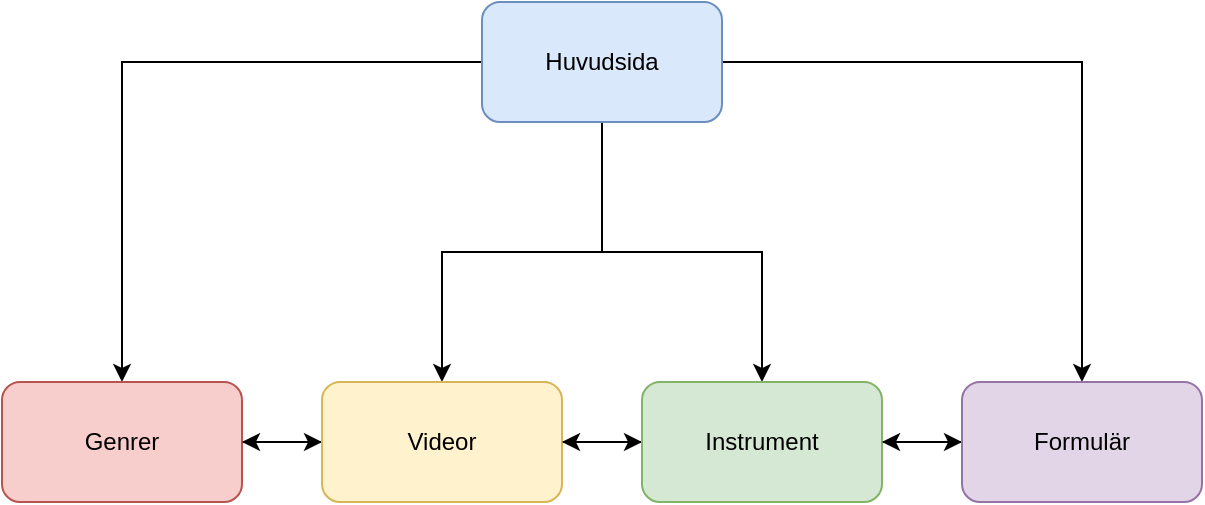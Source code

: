 <mxfile version="12.8.5" type="github"><diagram id="C5RBs43oDa-KdzZeNtuy" name="Page-1"><mxGraphModel dx="677" dy="408" grid="1" gridSize="10" guides="1" tooltips="1" connect="1" arrows="1" fold="1" page="1" pageScale="1" pageWidth="827" pageHeight="1169" math="0" shadow="0"><root><mxCell id="WIyWlLk6GJQsqaUBKTNV-0"/><mxCell id="WIyWlLk6GJQsqaUBKTNV-1" parent="WIyWlLk6GJQsqaUBKTNV-0"/><mxCell id="cqAp5py4LlZdozsXqPej-3" style="edgeStyle=orthogonalEdgeStyle;rounded=0;orthogonalLoop=1;jettySize=auto;html=1;entryX=0.5;entryY=0;entryDx=0;entryDy=0;" parent="WIyWlLk6GJQsqaUBKTNV-1" source="cqAp5py4LlZdozsXqPej-0" target="cqAp5py4LlZdozsXqPej-2" edge="1"><mxGeometry relative="1" as="geometry"/></mxCell><mxCell id="cqAp5py4LlZdozsXqPej-5" style="edgeStyle=orthogonalEdgeStyle;rounded=0;orthogonalLoop=1;jettySize=auto;html=1;exitX=0.5;exitY=1;exitDx=0;exitDy=0;entryX=0.5;entryY=0;entryDx=0;entryDy=0;" parent="WIyWlLk6GJQsqaUBKTNV-1" source="cqAp5py4LlZdozsXqPej-0" target="cqAp5py4LlZdozsXqPej-4" edge="1"><mxGeometry relative="1" as="geometry"/></mxCell><mxCell id="cqAp5py4LlZdozsXqPej-9" style="edgeStyle=orthogonalEdgeStyle;rounded=0;orthogonalLoop=1;jettySize=auto;html=1;entryX=0.5;entryY=0;entryDx=0;entryDy=0;" parent="WIyWlLk6GJQsqaUBKTNV-1" source="cqAp5py4LlZdozsXqPej-0" target="cqAp5py4LlZdozsXqPej-6" edge="1"><mxGeometry relative="1" as="geometry"/></mxCell><mxCell id="cqAp5py4LlZdozsXqPej-14" style="edgeStyle=orthogonalEdgeStyle;rounded=0;orthogonalLoop=1;jettySize=auto;html=1;" parent="WIyWlLk6GJQsqaUBKTNV-1" source="cqAp5py4LlZdozsXqPej-0" target="cqAp5py4LlZdozsXqPej-15" edge="1"><mxGeometry relative="1" as="geometry"><mxPoint x="680" y="240" as="targetPoint"/></mxGeometry></mxCell><mxCell id="cqAp5py4LlZdozsXqPej-0" value="" style="rounded=1;whiteSpace=wrap;html=1;fillColor=#dae8fc;strokeColor=#6c8ebf;" parent="WIyWlLk6GJQsqaUBKTNV-1" vertex="1"><mxGeometry x="400" y="50" width="120" height="60" as="geometry"/></mxCell><mxCell id="cqAp5py4LlZdozsXqPej-1" value="Huvudsida&lt;br&gt;" style="text;html=1;strokeColor=none;fillColor=none;align=center;verticalAlign=middle;whiteSpace=wrap;rounded=0;" parent="WIyWlLk6GJQsqaUBKTNV-1" vertex="1"><mxGeometry x="440" y="70" width="40" height="20" as="geometry"/></mxCell><mxCell id="cqAp5py4LlZdozsXqPej-30" style="edgeStyle=orthogonalEdgeStyle;rounded=0;orthogonalLoop=1;jettySize=auto;html=1;entryX=0;entryY=0.5;entryDx=0;entryDy=0;" parent="WIyWlLk6GJQsqaUBKTNV-1" source="cqAp5py4LlZdozsXqPej-2" target="cqAp5py4LlZdozsXqPej-4" edge="1"><mxGeometry relative="1" as="geometry"/></mxCell><mxCell id="cqAp5py4LlZdozsXqPej-2" value="" style="rounded=1;whiteSpace=wrap;html=1;fillColor=#f8cecc;strokeColor=#b85450;" parent="WIyWlLk6GJQsqaUBKTNV-1" vertex="1"><mxGeometry x="160" y="240" width="120" height="60" as="geometry"/></mxCell><mxCell id="cqAp5py4LlZdozsXqPej-27" style="edgeStyle=orthogonalEdgeStyle;rounded=0;orthogonalLoop=1;jettySize=auto;html=1;" parent="WIyWlLk6GJQsqaUBKTNV-1" source="cqAp5py4LlZdozsXqPej-4" target="cqAp5py4LlZdozsXqPej-6" edge="1"><mxGeometry relative="1" as="geometry"/></mxCell><mxCell id="cqAp5py4LlZdozsXqPej-32" style="edgeStyle=orthogonalEdgeStyle;rounded=0;orthogonalLoop=1;jettySize=auto;html=1;exitX=0;exitY=0.5;exitDx=0;exitDy=0;entryX=1;entryY=0.5;entryDx=0;entryDy=0;" parent="WIyWlLk6GJQsqaUBKTNV-1" source="cqAp5py4LlZdozsXqPej-4" target="cqAp5py4LlZdozsXqPej-2" edge="1"><mxGeometry relative="1" as="geometry"/></mxCell><mxCell id="cqAp5py4LlZdozsXqPej-4" value="" style="rounded=1;whiteSpace=wrap;html=1;fillColor=#fff2cc;strokeColor=#d6b656;" parent="WIyWlLk6GJQsqaUBKTNV-1" vertex="1"><mxGeometry x="320" y="240" width="120" height="60" as="geometry"/></mxCell><mxCell id="cqAp5py4LlZdozsXqPej-26" style="edgeStyle=orthogonalEdgeStyle;rounded=0;orthogonalLoop=1;jettySize=auto;html=1;entryX=0;entryY=0.5;entryDx=0;entryDy=0;" parent="WIyWlLk6GJQsqaUBKTNV-1" source="cqAp5py4LlZdozsXqPej-6" target="cqAp5py4LlZdozsXqPej-15" edge="1"><mxGeometry relative="1" as="geometry"/></mxCell><mxCell id="cqAp5py4LlZdozsXqPej-29" style="edgeStyle=orthogonalEdgeStyle;rounded=0;orthogonalLoop=1;jettySize=auto;html=1;entryX=1;entryY=0.5;entryDx=0;entryDy=0;" parent="WIyWlLk6GJQsqaUBKTNV-1" source="cqAp5py4LlZdozsXqPej-6" target="cqAp5py4LlZdozsXqPej-4" edge="1"><mxGeometry relative="1" as="geometry"/></mxCell><mxCell id="cqAp5py4LlZdozsXqPej-6" value="" style="rounded=1;whiteSpace=wrap;html=1;fillColor=#d5e8d4;strokeColor=#82b366;" parent="WIyWlLk6GJQsqaUBKTNV-1" vertex="1"><mxGeometry x="480" y="240" width="120" height="60" as="geometry"/></mxCell><mxCell id="cqAp5py4LlZdozsXqPej-10" value="Genrer" style="text;html=1;strokeColor=none;fillColor=none;align=center;verticalAlign=middle;whiteSpace=wrap;rounded=0;" parent="WIyWlLk6GJQsqaUBKTNV-1" vertex="1"><mxGeometry x="200" y="260" width="40" height="20" as="geometry"/></mxCell><mxCell id="cqAp5py4LlZdozsXqPej-11" value="Videor" style="text;html=1;strokeColor=none;fillColor=none;align=center;verticalAlign=middle;whiteSpace=wrap;rounded=0;" parent="WIyWlLk6GJQsqaUBKTNV-1" vertex="1"><mxGeometry x="360" y="260" width="40" height="20" as="geometry"/></mxCell><mxCell id="cqAp5py4LlZdozsXqPej-12" value="Instrument" style="text;html=1;strokeColor=none;fillColor=none;align=center;verticalAlign=middle;whiteSpace=wrap;rounded=0;" parent="WIyWlLk6GJQsqaUBKTNV-1" vertex="1"><mxGeometry x="520" y="260" width="40" height="20" as="geometry"/></mxCell><mxCell id="cqAp5py4LlZdozsXqPej-25" style="edgeStyle=orthogonalEdgeStyle;rounded=0;orthogonalLoop=1;jettySize=auto;html=1;entryX=1;entryY=0.5;entryDx=0;entryDy=0;" parent="WIyWlLk6GJQsqaUBKTNV-1" source="cqAp5py4LlZdozsXqPej-15" target="cqAp5py4LlZdozsXqPej-6" edge="1"><mxGeometry relative="1" as="geometry"/></mxCell><mxCell id="cqAp5py4LlZdozsXqPej-15" value="" style="rounded=1;whiteSpace=wrap;html=1;fillColor=#e1d5e7;strokeColor=#9673a6;" parent="WIyWlLk6GJQsqaUBKTNV-1" vertex="1"><mxGeometry x="640" y="240" width="120" height="60" as="geometry"/></mxCell><mxCell id="cqAp5py4LlZdozsXqPej-18" value="Formulär" style="text;html=1;strokeColor=none;fillColor=none;align=center;verticalAlign=middle;whiteSpace=wrap;rounded=0;" parent="WIyWlLk6GJQsqaUBKTNV-1" vertex="1"><mxGeometry x="680" y="260" width="40" height="20" as="geometry"/></mxCell></root></mxGraphModel></diagram></mxfile>